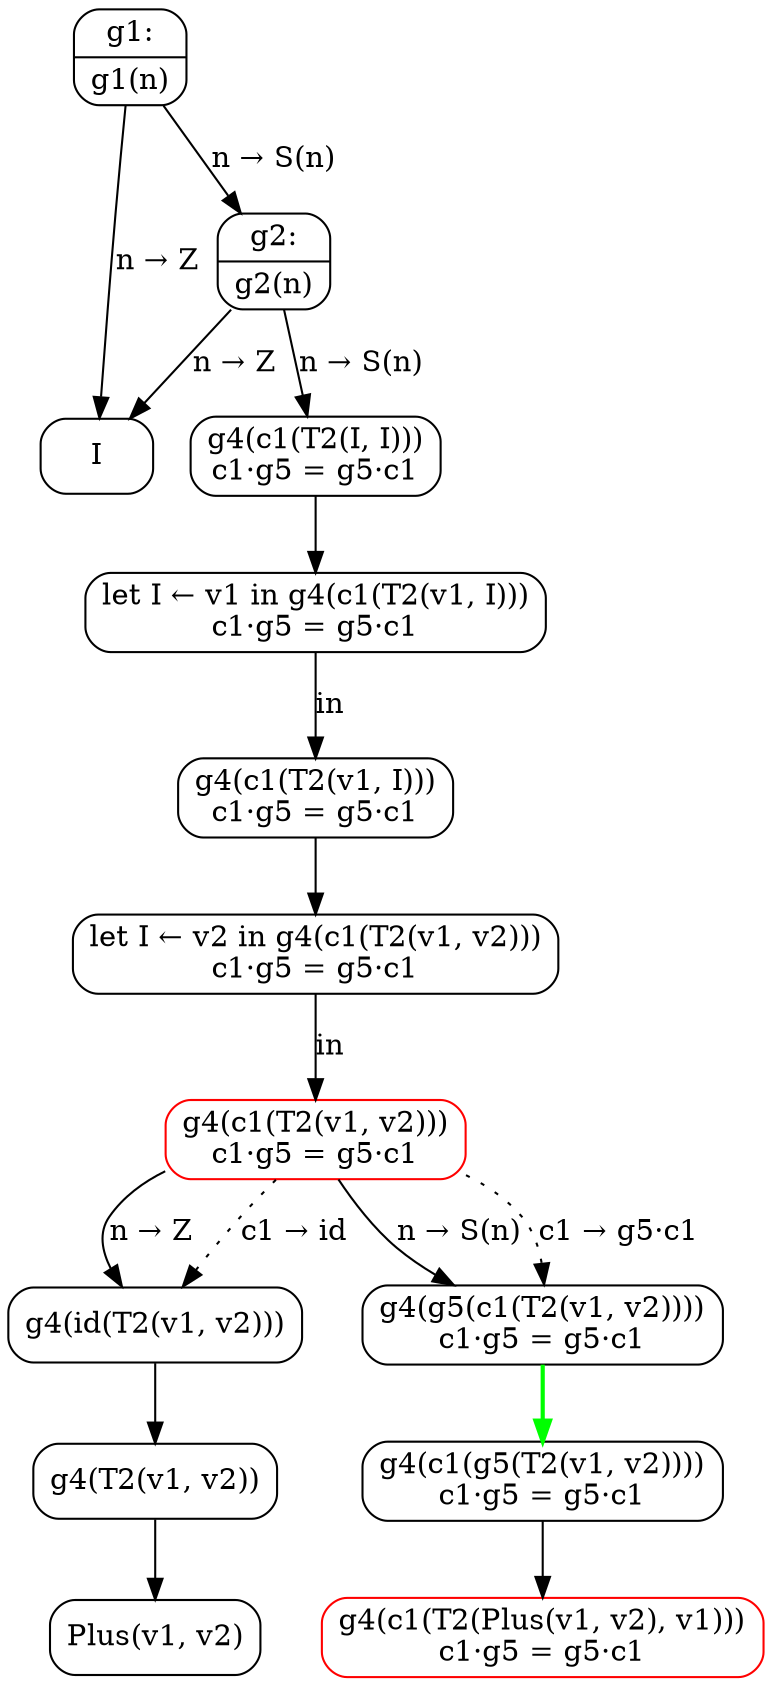 digraph {
  node [shape=box, style=rounded];

  G1 [shape=record, label="{g1:|g1(n)}"];
  C1 [label="I"];
  G1 -> C1 [label="n → Z"];
  G2 [shape=record, label="{g2:|g2(n)}"];
  G1 -> G2 [label="n → S(n)"];
  G2 -> C1 [label="n → Z"];
  C1a [label="g4(c1(T2(I, I)))\nc1·g5 = g5·c1"];
  G2 -> C1a [label="n → S(n)"];
  L1 [label="let I ← v1 in g4(c1(T2(v1, I)))\nc1·g5 = g5·c1"];
  C1a -> L1;
  C1b [label="g4(c1(T2(v1, I)))\nc1·g5 = g5·c1"];
  L1 -> C1b [label="in"];
  L2 [label="let I ← v2 in g4(c1(T2(v1, v2)))\nc1·g5 = g5·c1"];
  C1b -> L2;
  G3 [label="g4(c1(T2(v1, v2)))\nc1·g5 = g5·c1", color=red];
  L2 -> G3 [label="in"];

  C2 [label="g4(id(T2(v1, v2)))"];
  G3 -> C2 [label="n → Z"];
  G3 -> C2 [label="c1 → id", style=dotted];

  C3 [label="g4(g5(c1(T2(v1, v2))))\nc1·g5 = g5·c1"];
  G3 -> C3 [label="n → S(n)"];
  G3 -> C3 [label="c1 → g5·c1", style=dotted];

  C4 [label="g4(T2(v1, v2))"];
  C2 -> C4;
  C5 [label="Plus(v1, v2)"];
  C4 -> C5;

  C6 [label="g4(c1(g5(T2(v1, v2))))\nc1·g5 = g5·c1"];
  C3 -> C6 [style=bold, color=green];

  C7 [label="g4(c1(T2(Plus(v1, v2), v1)))\nc1·g5 = g5·c1", color=red];
  C6 -> C7;
}
